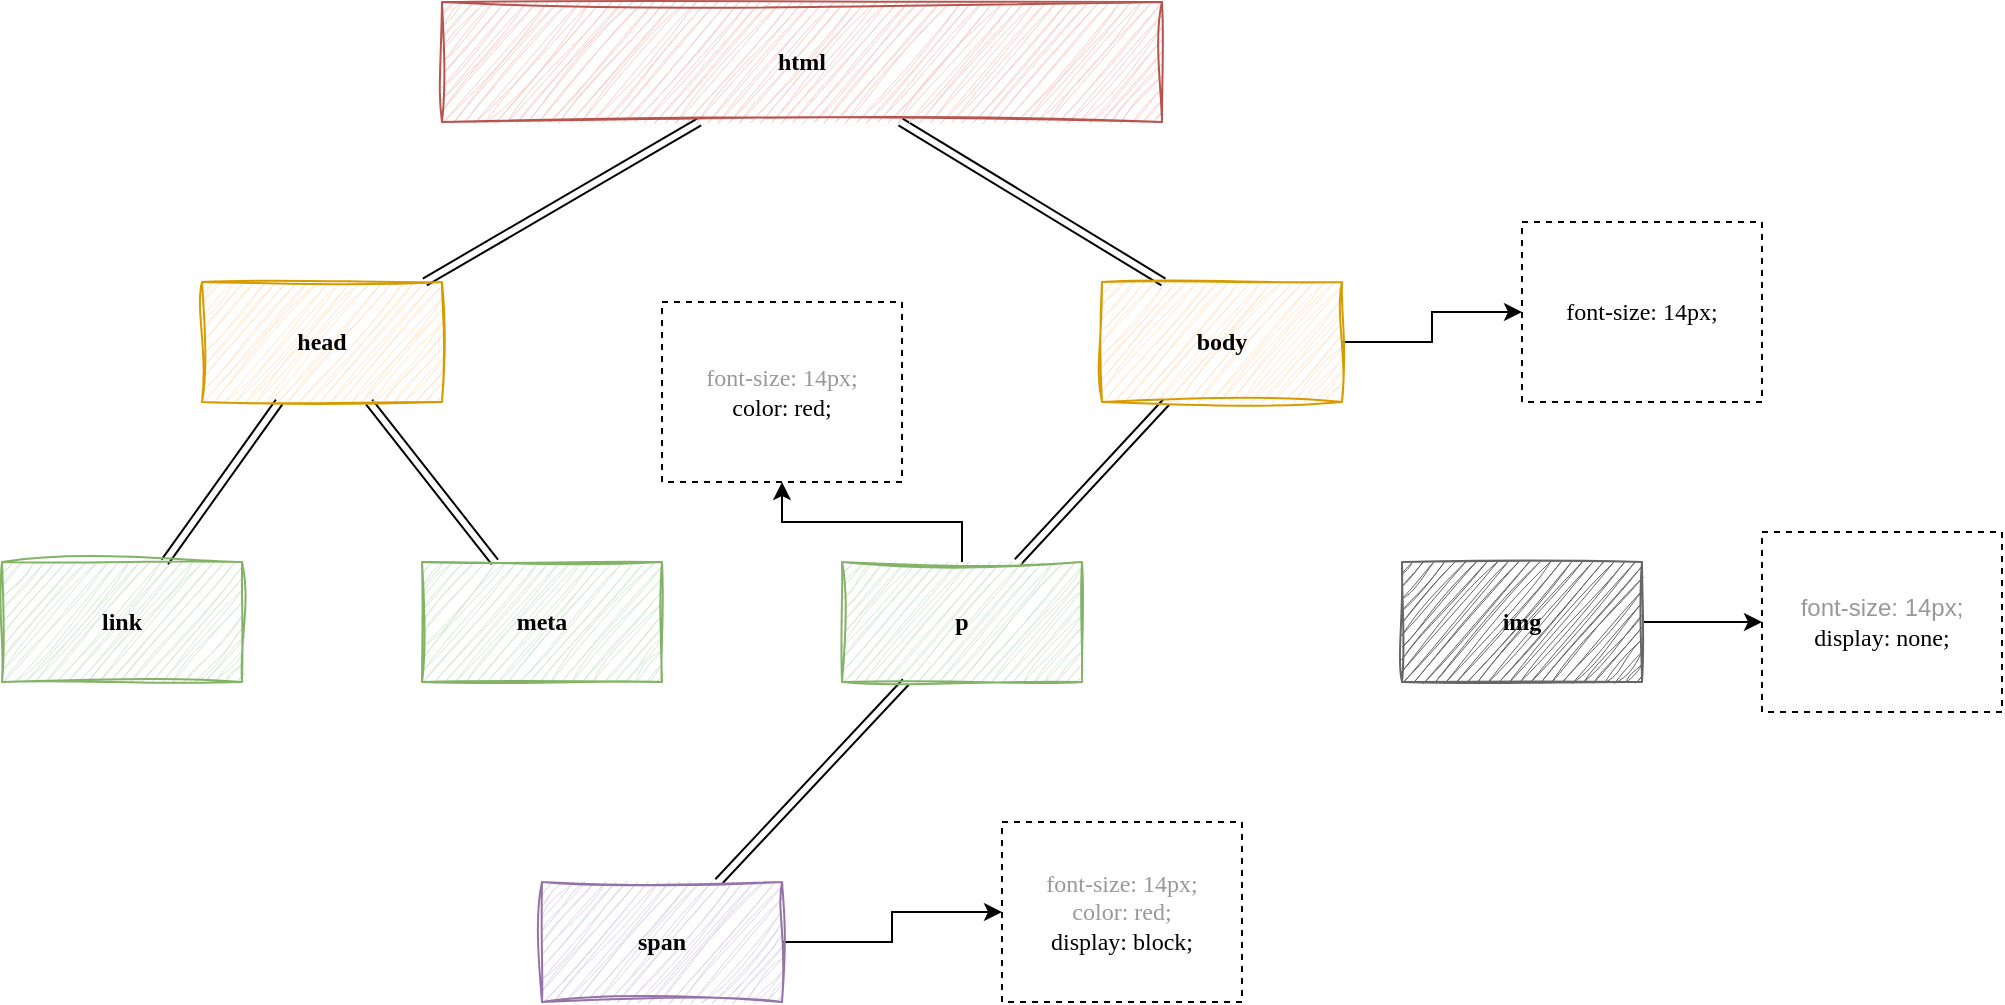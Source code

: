 <mxfile version="20.8.21" type="github"><diagram name="Page-1" id="awNu_3DlOISEKZ05TdpL"><mxGraphModel dx="2044" dy="740" grid="1" gridSize="10" guides="1" tooltips="1" connect="1" arrows="1" fold="1" page="1" pageScale="1" pageWidth="850" pageHeight="1100" math="0" shadow="0"><root><mxCell id="0"/><mxCell id="1" parent="0"/><mxCell id="tLa2hY0cK8lAH2d8xIMi-17" value="" style="edgeStyle=none;rounded=0;orthogonalLoop=1;jettySize=auto;html=1;shape=link;" parent="1" target="tLa2hY0cK8lAH2d8xIMi-16" edge="1"><mxGeometry relative="1" as="geometry"><mxPoint x="-31.429" y="370" as="sourcePoint"/></mxGeometry></mxCell><mxCell id="tLa2hY0cK8lAH2d8xIMi-19" value="" style="edgeStyle=none;rounded=0;orthogonalLoop=1;jettySize=auto;html=1;shape=link;" parent="1" edge="1"><mxGeometry relative="1" as="geometry"><mxPoint x="69.286" y="370" as="sourcePoint"/><mxPoint x="200.714" y="450" as="targetPoint"/></mxGeometry></mxCell><mxCell id="tLa2hY0cK8lAH2d8xIMi-1" value="&lt;b&gt;&lt;font face=&quot;Comic Sans MS&quot;&gt;html&lt;/font&gt;&lt;/b&gt;" style="rounded=0;whiteSpace=wrap;html=1;fillColor=#f8cecc;strokeColor=#b85450;glass=0;shadow=0;sketch=1;curveFitting=1;jiggle=2;" parent="1" vertex="1"><mxGeometry x="-160" y="310" width="360" height="60" as="geometry"/></mxCell><mxCell id="tLa2hY0cK8lAH2d8xIMi-21" value="" style="edgeStyle=none;rounded=0;orthogonalLoop=1;jettySize=auto;html=1;shape=link;" parent="1" source="tLa2hY0cK8lAH2d8xIMi-16" target="tLa2hY0cK8lAH2d8xIMi-20" edge="1"><mxGeometry relative="1" as="geometry"/></mxCell><mxCell id="tLa2hY0cK8lAH2d8xIMi-23" value="" style="edgeStyle=none;rounded=0;orthogonalLoop=1;jettySize=auto;html=1;shape=link;" parent="1" source="tLa2hY0cK8lAH2d8xIMi-16" target="tLa2hY0cK8lAH2d8xIMi-22" edge="1"><mxGeometry relative="1" as="geometry"/></mxCell><mxCell id="tLa2hY0cK8lAH2d8xIMi-16" value="&lt;b style=&quot;border-color: var(--border-color);&quot;&gt;&lt;font face=&quot;Comic Sans MS&quot; color=&quot;#000000&quot;&gt;head&lt;/font&gt;&lt;/b&gt;" style="rounded=0;whiteSpace=wrap;html=1;fillColor=#ffe6cc;strokeColor=#d79b00;sketch=1;curveFitting=1;jiggle=2;" parent="1" vertex="1"><mxGeometry x="-280" y="450" width="120" height="60" as="geometry"/></mxCell><mxCell id="tLa2hY0cK8lAH2d8xIMi-26" value="" style="edgeStyle=none;rounded=0;orthogonalLoop=1;jettySize=auto;html=1;shape=link;" parent="1" source="tLa2hY0cK8lAH2d8xIMi-18" target="tLa2hY0cK8lAH2d8xIMi-25" edge="1"><mxGeometry relative="1" as="geometry"/></mxCell><mxCell id="1rXg1HdzWJENrckpT89q-7" value="" style="edgeStyle=orthogonalEdgeStyle;rounded=0;orthogonalLoop=1;jettySize=auto;html=1;" edge="1" parent="1" source="tLa2hY0cK8lAH2d8xIMi-18" target="1rXg1HdzWJENrckpT89q-6"><mxGeometry relative="1" as="geometry"/></mxCell><mxCell id="tLa2hY0cK8lAH2d8xIMi-18" value="&lt;b&gt;&lt;font face=&quot;Comic Sans MS&quot; color=&quot;#000000&quot;&gt;body&lt;/font&gt;&lt;/b&gt;" style="rounded=0;whiteSpace=wrap;html=1;fillColor=#ffe6cc;strokeColor=#d79b00;sketch=1;curveFitting=1;jiggle=2;gradientColor=none;" parent="1" vertex="1"><mxGeometry x="170" y="450" width="120" height="60" as="geometry"/></mxCell><mxCell id="tLa2hY0cK8lAH2d8xIMi-20" value="&lt;b style=&quot;border-color: var(--border-color);&quot;&gt;&lt;font face=&quot;Comic Sans MS&quot; color=&quot;#000000&quot;&gt;link&lt;/font&gt;&lt;/b&gt;" style="rounded=0;whiteSpace=wrap;html=1;fillColor=#d5e8d4;strokeColor=#82b366;sketch=1;curveFitting=1;jiggle=2;" parent="1" vertex="1"><mxGeometry x="-380" y="590" width="120" height="60" as="geometry"/></mxCell><mxCell id="tLa2hY0cK8lAH2d8xIMi-22" value="&lt;b style=&quot;border-color: var(--border-color);&quot;&gt;&lt;font face=&quot;Comic Sans MS&quot; color=&quot;#000000&quot;&gt;meta&lt;/font&gt;&lt;/b&gt;" style="rounded=0;whiteSpace=wrap;html=1;fillColor=#d5e8d4;strokeColor=#82b366;sketch=1;curveFitting=1;jiggle=2;" parent="1" vertex="1"><mxGeometry x="-170" y="590" width="120" height="60" as="geometry"/></mxCell><mxCell id="tLa2hY0cK8lAH2d8xIMi-30" value="" style="edgeStyle=none;orthogonalLoop=1;jettySize=auto;html=1;curved=1;shape=link;" parent="1" source="tLa2hY0cK8lAH2d8xIMi-25" target="tLa2hY0cK8lAH2d8xIMi-29" edge="1"><mxGeometry relative="1" as="geometry"/></mxCell><mxCell id="1rXg1HdzWJENrckpT89q-9" value="" style="edgeStyle=orthogonalEdgeStyle;rounded=0;orthogonalLoop=1;jettySize=auto;html=1;" edge="1" parent="1" source="tLa2hY0cK8lAH2d8xIMi-25" target="1rXg1HdzWJENrckpT89q-8"><mxGeometry relative="1" as="geometry"/></mxCell><mxCell id="tLa2hY0cK8lAH2d8xIMi-25" value="&lt;b&gt;&lt;font face=&quot;Comic Sans MS&quot; color=&quot;#000000&quot;&gt;p&lt;/font&gt;&lt;/b&gt;" style="rounded=0;whiteSpace=wrap;html=1;fillColor=#d5e8d4;strokeColor=#82b366;sketch=1;curveFitting=1;jiggle=2;" parent="1" vertex="1"><mxGeometry x="40" y="590" width="120" height="60" as="geometry"/></mxCell><mxCell id="1rXg1HdzWJENrckpT89q-11" value="" style="edgeStyle=elbowEdgeStyle;rounded=0;orthogonalLoop=1;jettySize=auto;html=1;" edge="1" parent="1" source="tLa2hY0cK8lAH2d8xIMi-27" target="1rXg1HdzWJENrckpT89q-10"><mxGeometry relative="1" as="geometry"/></mxCell><mxCell id="tLa2hY0cK8lAH2d8xIMi-27" value="&lt;b style=&quot;&quot;&gt;&lt;font face=&quot;Comic Sans MS&quot; color=&quot;#000000&quot;&gt;img&lt;/font&gt;&lt;/b&gt;" style="rounded=0;whiteSpace=wrap;html=1;sketch=1;curveFitting=1;jiggle=2;fillColor=#636363;fontColor=#333333;strokeColor=#666666;" parent="1" vertex="1"><mxGeometry x="320" y="590" width="120" height="60" as="geometry"/></mxCell><mxCell id="1rXg1HdzWJENrckpT89q-13" value="" style="edgeStyle=elbowEdgeStyle;rounded=0;orthogonalLoop=1;jettySize=auto;html=1;" edge="1" parent="1" source="tLa2hY0cK8lAH2d8xIMi-29" target="1rXg1HdzWJENrckpT89q-12"><mxGeometry relative="1" as="geometry"/></mxCell><mxCell id="tLa2hY0cK8lAH2d8xIMi-29" value="&lt;b&gt;&lt;font face=&quot;Comic Sans MS&quot; color=&quot;#000000&quot;&gt;span&lt;/font&gt;&lt;br&gt;&lt;/b&gt;" style="rounded=0;whiteSpace=wrap;html=1;fillColor=#e1d5e7;strokeColor=#9673a6;sketch=1;curveFitting=1;jiggle=2;" parent="1" vertex="1"><mxGeometry x="-110" y="750" width="120" height="60" as="geometry"/></mxCell><mxCell id="1rXg1HdzWJENrckpT89q-6" value="&lt;font face=&quot;Comic Sans MS&quot;&gt;font-size: 14px;&lt;/font&gt;" style="whiteSpace=wrap;html=1;fillStyle=auto;dashed=1;" vertex="1" parent="1"><mxGeometry x="380" y="420" width="120" height="90" as="geometry"/></mxCell><mxCell id="1rXg1HdzWJENrckpT89q-8" value="&lt;font face=&quot;Comic Sans MS&quot;&gt;&lt;font color=&quot;#999999&quot;&gt;font-size: 14px;&lt;br&gt;&lt;/font&gt;color: red;&lt;/font&gt;" style="whiteSpace=wrap;html=1;fillStyle=auto;dashed=1;" vertex="1" parent="1"><mxGeometry x="-50" y="460" width="120" height="90" as="geometry"/></mxCell><mxCell id="1rXg1HdzWJENrckpT89q-10" value="&lt;font color=&quot;#999999&quot;&gt;font-size: 14px;&lt;br style=&quot;border-color: var(--border-color); font-family: &amp;quot;Comic Sans MS&amp;quot;;&quot;&gt;&lt;/font&gt;&lt;span style=&quot;font-family: &amp;quot;Comic Sans MS&amp;quot;;&quot;&gt;display: none;&lt;/span&gt;" style="whiteSpace=wrap;html=1;fillStyle=auto;shadow=0;dashed=1;" vertex="1" parent="1"><mxGeometry x="500" y="575" width="120" height="90" as="geometry"/></mxCell><mxCell id="1rXg1HdzWJENrckpT89q-12" value="&lt;font color=&quot;#999999&quot;&gt;font-size: 14px;&lt;br style=&quot;border-color: var(--border-color);&quot;&gt;color: red;&lt;/font&gt;&lt;br&gt;display: block;" style="whiteSpace=wrap;html=1;fillStyle=auto;dashed=1;fontFamily=Comic Sans MS;" vertex="1" parent="1"><mxGeometry x="120" y="720" width="120" height="90" as="geometry"/></mxCell></root></mxGraphModel></diagram></mxfile>